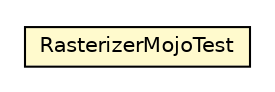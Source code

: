 #!/usr/local/bin/dot
#
# Class diagram 
# Generated by UMLGraph version R5_6-24-gf6e263 (http://www.umlgraph.org/)
#

digraph G {
	edge [fontname="Helvetica",fontsize=10,labelfontname="Helvetica",labelfontsize=10];
	node [fontname="Helvetica",fontsize=10,shape=plaintext];
	nodesep=0.25;
	ranksep=0.5;
	// net.trajano.mojo.batik.test.RasterizerMojoTest
	c7 [label=<<table title="net.trajano.mojo.batik.test.RasterizerMojoTest" border="0" cellborder="1" cellspacing="0" cellpadding="2" port="p" bgcolor="lemonChiffon" href="./RasterizerMojoTest.html">
		<tr><td><table border="0" cellspacing="0" cellpadding="1">
<tr><td align="center" balign="center"> RasterizerMojoTest </td></tr>
		</table></td></tr>
		</table>>, URL="./RasterizerMojoTest.html", fontname="Helvetica", fontcolor="black", fontsize=10.0];
}

